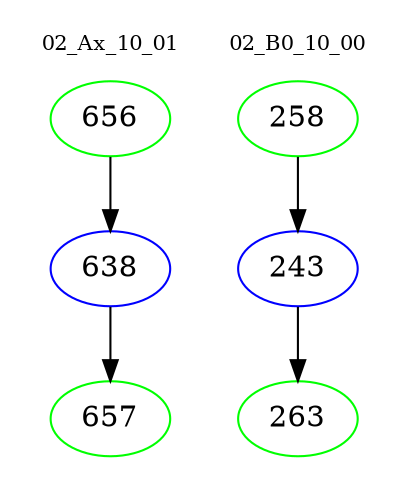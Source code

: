 digraph{
subgraph cluster_0 {
color = white
label = "02_Ax_10_01";
fontsize=10;
T0_656 [label="656", color="green"]
T0_656 -> T0_638 [color="black"]
T0_638 [label="638", color="blue"]
T0_638 -> T0_657 [color="black"]
T0_657 [label="657", color="green"]
}
subgraph cluster_1 {
color = white
label = "02_B0_10_00";
fontsize=10;
T1_258 [label="258", color="green"]
T1_258 -> T1_243 [color="black"]
T1_243 [label="243", color="blue"]
T1_243 -> T1_263 [color="black"]
T1_263 [label="263", color="green"]
}
}
